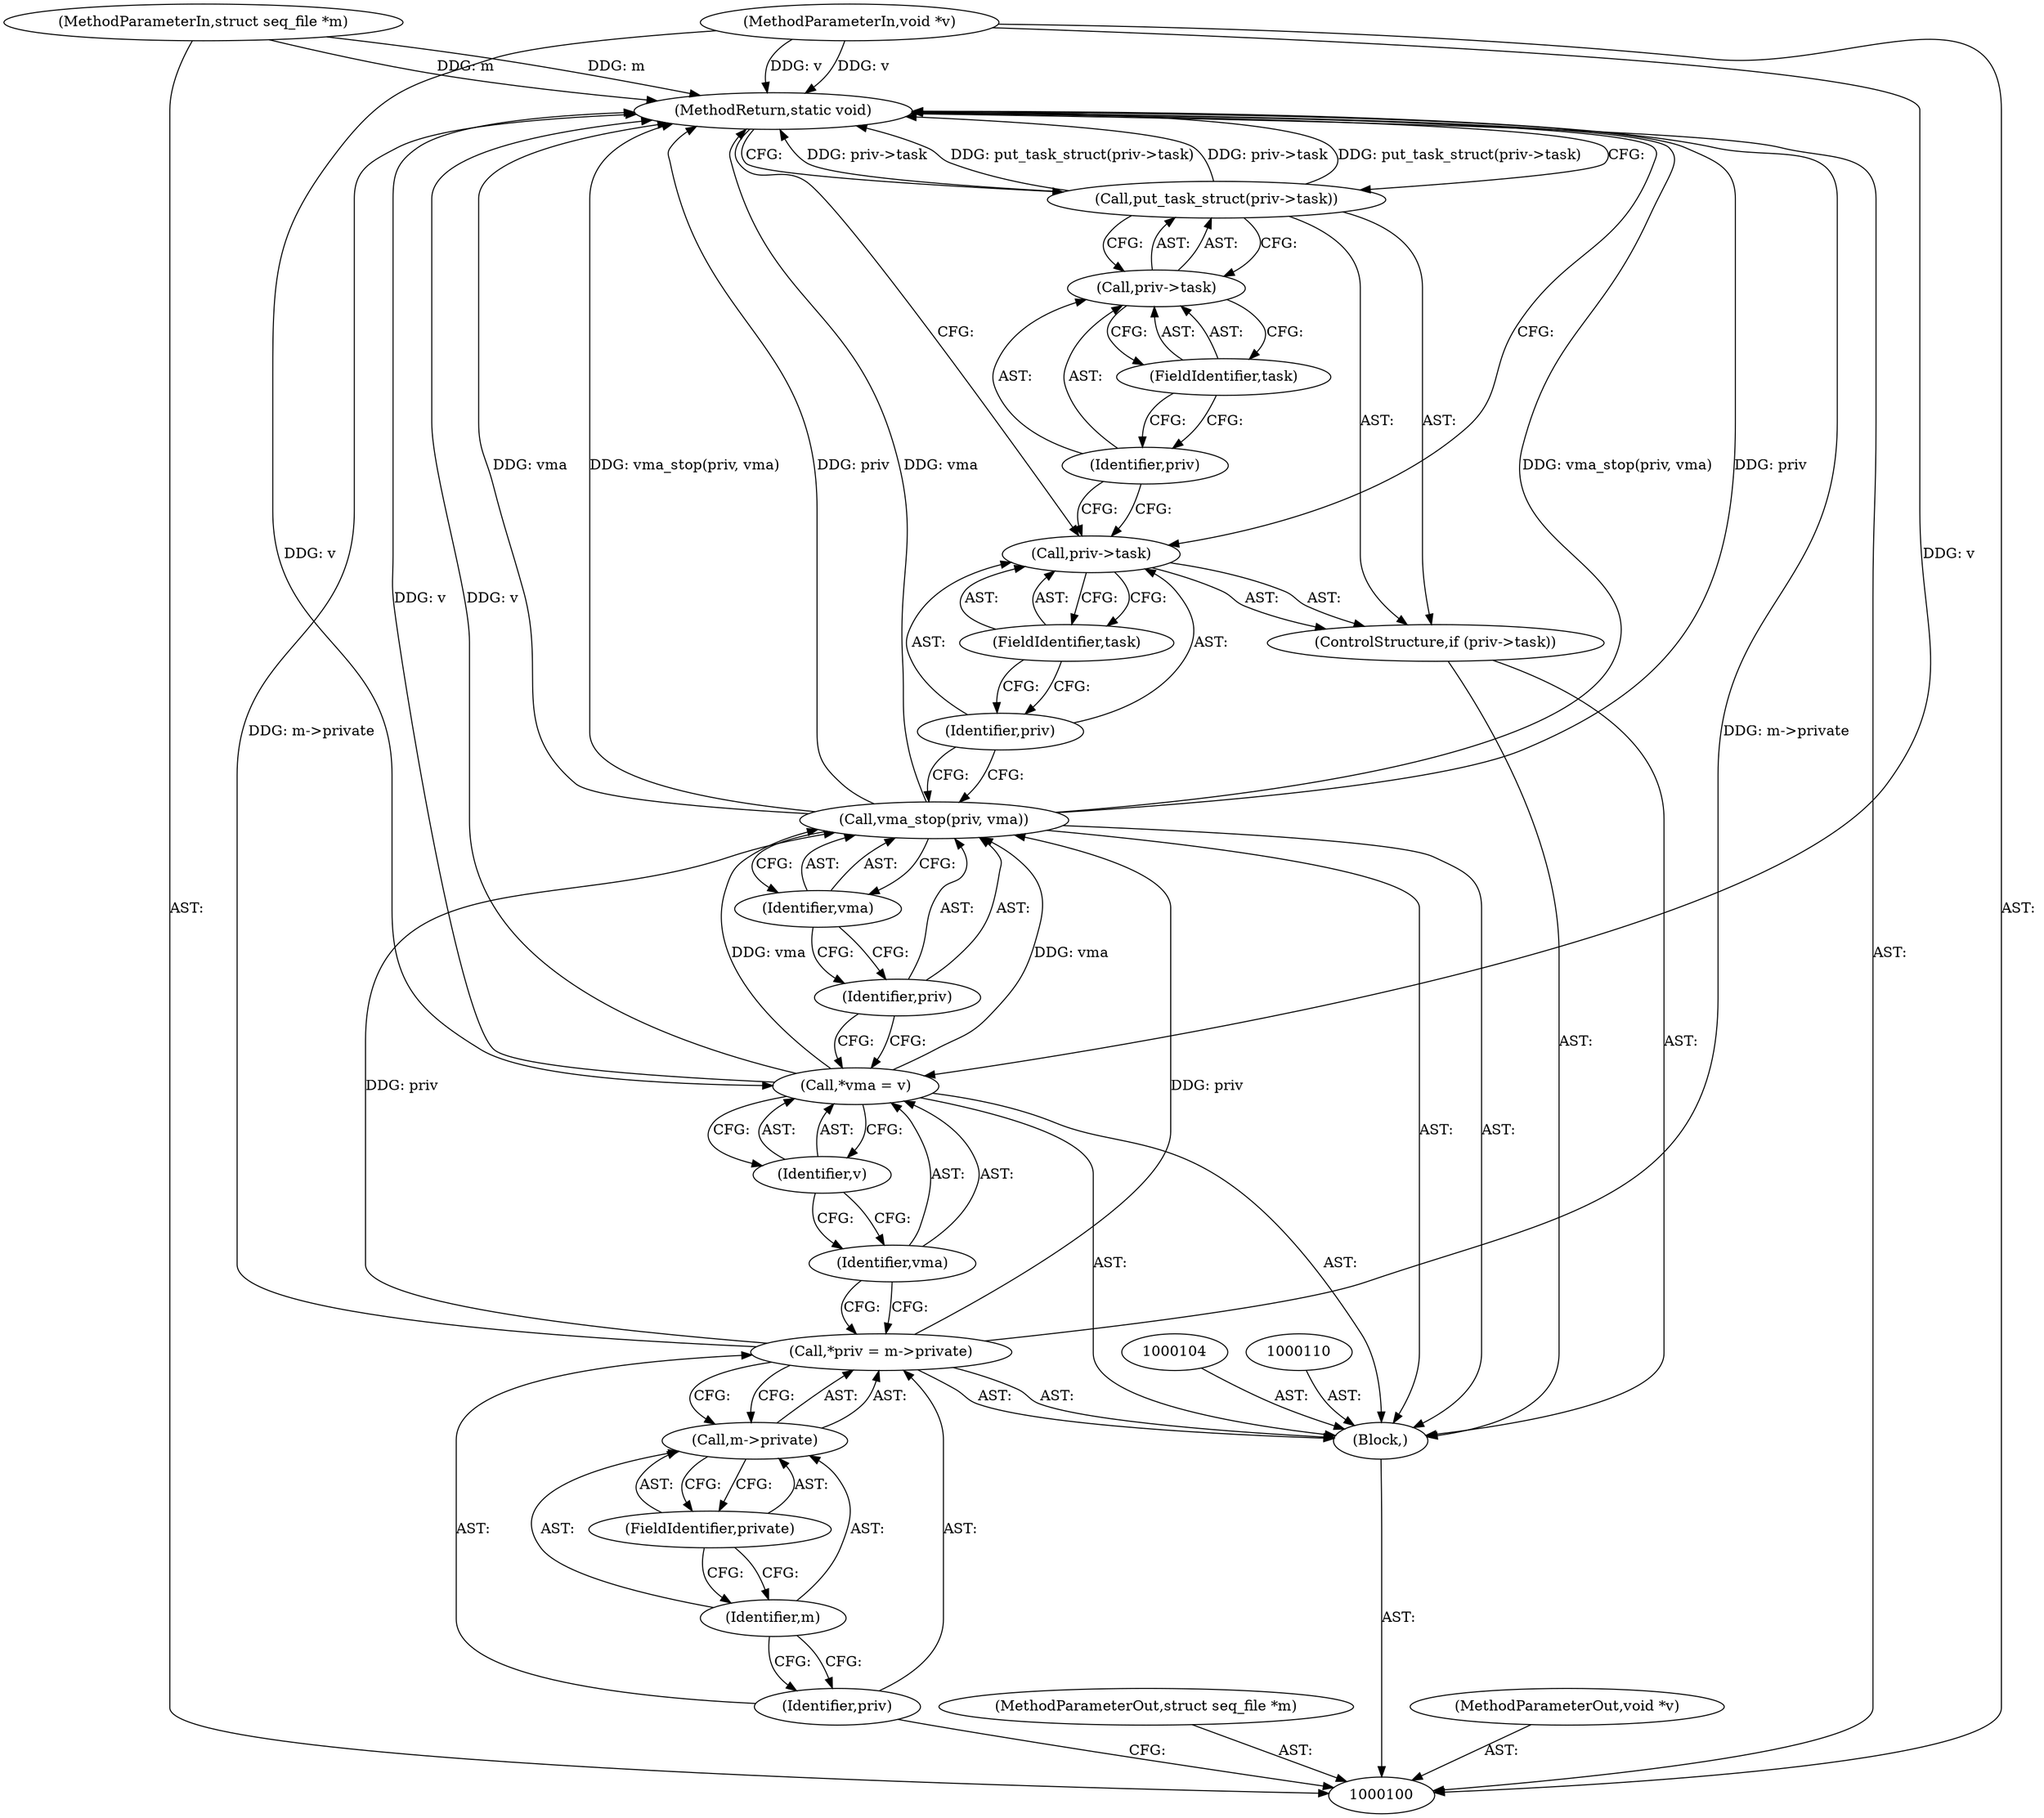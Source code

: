 digraph "1_linux_76597cd31470fa130784c78fadb4dab2e624a723" {
"1000125" [label="(MethodReturn,static void)"];
"1000101" [label="(MethodParameterIn,struct seq_file *m)"];
"1000152" [label="(MethodParameterOut,struct seq_file *m)"];
"1000102" [label="(MethodParameterIn,void *v)"];
"1000153" [label="(MethodParameterOut,void *v)"];
"1000103" [label="(Block,)"];
"1000105" [label="(Call,*priv = m->private)"];
"1000106" [label="(Identifier,priv)"];
"1000107" [label="(Call,m->private)"];
"1000108" [label="(Identifier,m)"];
"1000109" [label="(FieldIdentifier,private)"];
"1000111" [label="(Call,*vma = v)"];
"1000112" [label="(Identifier,vma)"];
"1000113" [label="(Identifier,v)"];
"1000114" [label="(Call,vma_stop(priv, vma))"];
"1000115" [label="(Identifier,priv)"];
"1000116" [label="(Identifier,vma)"];
"1000120" [label="(FieldIdentifier,task)"];
"1000117" [label="(ControlStructure,if (priv->task))"];
"1000118" [label="(Call,priv->task)"];
"1000119" [label="(Identifier,priv)"];
"1000122" [label="(Call,priv->task)"];
"1000123" [label="(Identifier,priv)"];
"1000124" [label="(FieldIdentifier,task)"];
"1000121" [label="(Call,put_task_struct(priv->task))"];
"1000125" -> "1000100"  [label="AST: "];
"1000125" -> "1000121"  [label="CFG: "];
"1000125" -> "1000118"  [label="CFG: "];
"1000105" -> "1000125"  [label="DDG: m->private"];
"1000114" -> "1000125"  [label="DDG: vma_stop(priv, vma)"];
"1000114" -> "1000125"  [label="DDG: priv"];
"1000114" -> "1000125"  [label="DDG: vma"];
"1000102" -> "1000125"  [label="DDG: v"];
"1000121" -> "1000125"  [label="DDG: priv->task"];
"1000121" -> "1000125"  [label="DDG: put_task_struct(priv->task)"];
"1000111" -> "1000125"  [label="DDG: v"];
"1000101" -> "1000125"  [label="DDG: m"];
"1000101" -> "1000100"  [label="AST: "];
"1000101" -> "1000125"  [label="DDG: m"];
"1000152" -> "1000100"  [label="AST: "];
"1000102" -> "1000100"  [label="AST: "];
"1000102" -> "1000125"  [label="DDG: v"];
"1000102" -> "1000111"  [label="DDG: v"];
"1000153" -> "1000100"  [label="AST: "];
"1000103" -> "1000100"  [label="AST: "];
"1000104" -> "1000103"  [label="AST: "];
"1000105" -> "1000103"  [label="AST: "];
"1000110" -> "1000103"  [label="AST: "];
"1000111" -> "1000103"  [label="AST: "];
"1000114" -> "1000103"  [label="AST: "];
"1000117" -> "1000103"  [label="AST: "];
"1000105" -> "1000103"  [label="AST: "];
"1000105" -> "1000107"  [label="CFG: "];
"1000106" -> "1000105"  [label="AST: "];
"1000107" -> "1000105"  [label="AST: "];
"1000112" -> "1000105"  [label="CFG: "];
"1000105" -> "1000125"  [label="DDG: m->private"];
"1000105" -> "1000114"  [label="DDG: priv"];
"1000106" -> "1000105"  [label="AST: "];
"1000106" -> "1000100"  [label="CFG: "];
"1000108" -> "1000106"  [label="CFG: "];
"1000107" -> "1000105"  [label="AST: "];
"1000107" -> "1000109"  [label="CFG: "];
"1000108" -> "1000107"  [label="AST: "];
"1000109" -> "1000107"  [label="AST: "];
"1000105" -> "1000107"  [label="CFG: "];
"1000108" -> "1000107"  [label="AST: "];
"1000108" -> "1000106"  [label="CFG: "];
"1000109" -> "1000108"  [label="CFG: "];
"1000109" -> "1000107"  [label="AST: "];
"1000109" -> "1000108"  [label="CFG: "];
"1000107" -> "1000109"  [label="CFG: "];
"1000111" -> "1000103"  [label="AST: "];
"1000111" -> "1000113"  [label="CFG: "];
"1000112" -> "1000111"  [label="AST: "];
"1000113" -> "1000111"  [label="AST: "];
"1000115" -> "1000111"  [label="CFG: "];
"1000111" -> "1000125"  [label="DDG: v"];
"1000102" -> "1000111"  [label="DDG: v"];
"1000111" -> "1000114"  [label="DDG: vma"];
"1000112" -> "1000111"  [label="AST: "];
"1000112" -> "1000105"  [label="CFG: "];
"1000113" -> "1000112"  [label="CFG: "];
"1000113" -> "1000111"  [label="AST: "];
"1000113" -> "1000112"  [label="CFG: "];
"1000111" -> "1000113"  [label="CFG: "];
"1000114" -> "1000103"  [label="AST: "];
"1000114" -> "1000116"  [label="CFG: "];
"1000115" -> "1000114"  [label="AST: "];
"1000116" -> "1000114"  [label="AST: "];
"1000119" -> "1000114"  [label="CFG: "];
"1000114" -> "1000125"  [label="DDG: vma_stop(priv, vma)"];
"1000114" -> "1000125"  [label="DDG: priv"];
"1000114" -> "1000125"  [label="DDG: vma"];
"1000105" -> "1000114"  [label="DDG: priv"];
"1000111" -> "1000114"  [label="DDG: vma"];
"1000115" -> "1000114"  [label="AST: "];
"1000115" -> "1000111"  [label="CFG: "];
"1000116" -> "1000115"  [label="CFG: "];
"1000116" -> "1000114"  [label="AST: "];
"1000116" -> "1000115"  [label="CFG: "];
"1000114" -> "1000116"  [label="CFG: "];
"1000120" -> "1000118"  [label="AST: "];
"1000120" -> "1000119"  [label="CFG: "];
"1000118" -> "1000120"  [label="CFG: "];
"1000117" -> "1000103"  [label="AST: "];
"1000118" -> "1000117"  [label="AST: "];
"1000121" -> "1000117"  [label="AST: "];
"1000118" -> "1000117"  [label="AST: "];
"1000118" -> "1000120"  [label="CFG: "];
"1000119" -> "1000118"  [label="AST: "];
"1000120" -> "1000118"  [label="AST: "];
"1000123" -> "1000118"  [label="CFG: "];
"1000125" -> "1000118"  [label="CFG: "];
"1000119" -> "1000118"  [label="AST: "];
"1000119" -> "1000114"  [label="CFG: "];
"1000120" -> "1000119"  [label="CFG: "];
"1000122" -> "1000121"  [label="AST: "];
"1000122" -> "1000124"  [label="CFG: "];
"1000123" -> "1000122"  [label="AST: "];
"1000124" -> "1000122"  [label="AST: "];
"1000121" -> "1000122"  [label="CFG: "];
"1000123" -> "1000122"  [label="AST: "];
"1000123" -> "1000118"  [label="CFG: "];
"1000124" -> "1000123"  [label="CFG: "];
"1000124" -> "1000122"  [label="AST: "];
"1000124" -> "1000123"  [label="CFG: "];
"1000122" -> "1000124"  [label="CFG: "];
"1000121" -> "1000117"  [label="AST: "];
"1000121" -> "1000122"  [label="CFG: "];
"1000122" -> "1000121"  [label="AST: "];
"1000125" -> "1000121"  [label="CFG: "];
"1000121" -> "1000125"  [label="DDG: priv->task"];
"1000121" -> "1000125"  [label="DDG: put_task_struct(priv->task)"];
}
